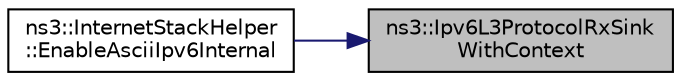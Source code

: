 digraph "ns3::Ipv6L3ProtocolRxSinkWithContext"
{
 // LATEX_PDF_SIZE
  edge [fontname="Helvetica",fontsize="10",labelfontname="Helvetica",labelfontsize="10"];
  node [fontname="Helvetica",fontsize="10",shape=record];
  rankdir="RL";
  Node1 [label="ns3::Ipv6L3ProtocolRxSink\lWithContext",height=0.2,width=0.4,color="black", fillcolor="grey75", style="filled", fontcolor="black",tooltip="Sync function for IPv6 received packet - Ascii output."];
  Node1 -> Node2 [dir="back",color="midnightblue",fontsize="10",style="solid",fontname="Helvetica"];
  Node2 [label="ns3::InternetStackHelper\l::EnableAsciiIpv6Internal",height=0.2,width=0.4,color="black", fillcolor="white", style="filled",URL="$classns3_1_1_internet_stack_helper.html#a812b901ab8c2aff1f7feca6a9864b9c2",tooltip="Enable ascii trace output on the indicated Ipv6 and interface pair."];
}
